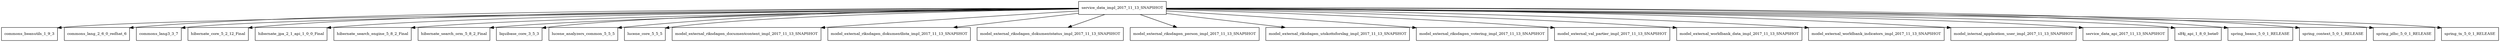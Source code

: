 digraph service_data_impl_2017_11_13_SNAPSHOT_dependencies {
  node [shape = box, fontsize=10.0];
  service_data_impl_2017_11_13_SNAPSHOT -> commons_beanutils_1_9_3;
  service_data_impl_2017_11_13_SNAPSHOT -> commons_lang_2_6_0_redhat_6;
  service_data_impl_2017_11_13_SNAPSHOT -> commons_lang3_3_7;
  service_data_impl_2017_11_13_SNAPSHOT -> hibernate_core_5_2_12_Final;
  service_data_impl_2017_11_13_SNAPSHOT -> hibernate_jpa_2_1_api_1_0_0_Final;
  service_data_impl_2017_11_13_SNAPSHOT -> hibernate_search_engine_5_8_2_Final;
  service_data_impl_2017_11_13_SNAPSHOT -> hibernate_search_orm_5_8_2_Final;
  service_data_impl_2017_11_13_SNAPSHOT -> liquibase_core_3_5_3;
  service_data_impl_2017_11_13_SNAPSHOT -> lucene_analyzers_common_5_5_5;
  service_data_impl_2017_11_13_SNAPSHOT -> lucene_core_5_5_5;
  service_data_impl_2017_11_13_SNAPSHOT -> model_external_riksdagen_documentcontent_impl_2017_11_13_SNAPSHOT;
  service_data_impl_2017_11_13_SNAPSHOT -> model_external_riksdagen_dokumentlista_impl_2017_11_13_SNAPSHOT;
  service_data_impl_2017_11_13_SNAPSHOT -> model_external_riksdagen_dokumentstatus_impl_2017_11_13_SNAPSHOT;
  service_data_impl_2017_11_13_SNAPSHOT -> model_external_riksdagen_person_impl_2017_11_13_SNAPSHOT;
  service_data_impl_2017_11_13_SNAPSHOT -> model_external_riksdagen_utskottsforslag_impl_2017_11_13_SNAPSHOT;
  service_data_impl_2017_11_13_SNAPSHOT -> model_external_riksdagen_votering_impl_2017_11_13_SNAPSHOT;
  service_data_impl_2017_11_13_SNAPSHOT -> model_external_val_partier_impl_2017_11_13_SNAPSHOT;
  service_data_impl_2017_11_13_SNAPSHOT -> model_external_worldbank_data_impl_2017_11_13_SNAPSHOT;
  service_data_impl_2017_11_13_SNAPSHOT -> model_external_worldbank_indicators_impl_2017_11_13_SNAPSHOT;
  service_data_impl_2017_11_13_SNAPSHOT -> model_internal_application_user_impl_2017_11_13_SNAPSHOT;
  service_data_impl_2017_11_13_SNAPSHOT -> service_data_api_2017_11_13_SNAPSHOT;
  service_data_impl_2017_11_13_SNAPSHOT -> slf4j_api_1_8_0_beta0;
  service_data_impl_2017_11_13_SNAPSHOT -> spring_beans_5_0_1_RELEASE;
  service_data_impl_2017_11_13_SNAPSHOT -> spring_context_5_0_1_RELEASE;
  service_data_impl_2017_11_13_SNAPSHOT -> spring_jdbc_5_0_1_RELEASE;
  service_data_impl_2017_11_13_SNAPSHOT -> spring_tx_5_0_1_RELEASE;
}
